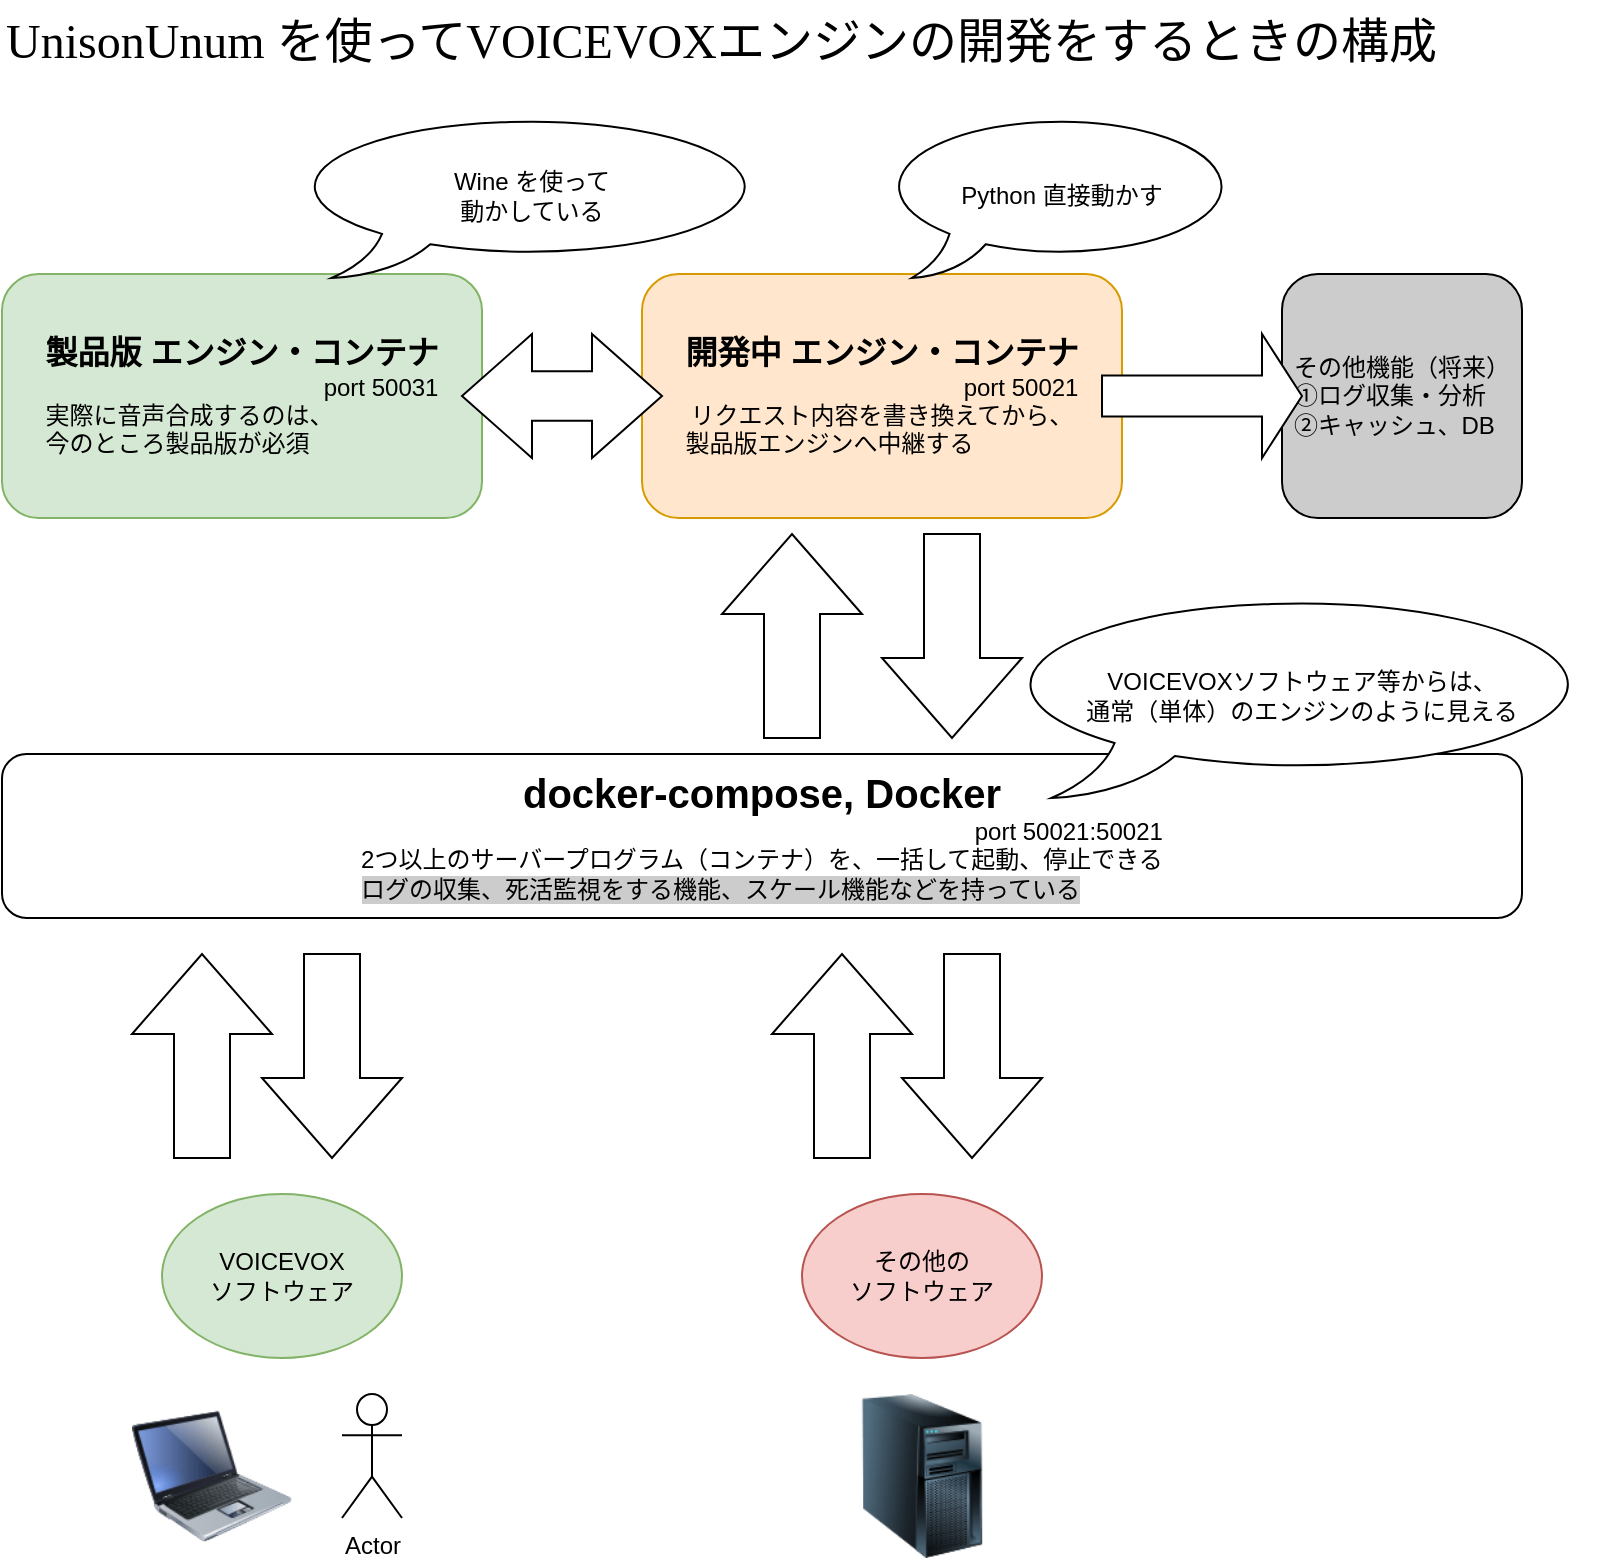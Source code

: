 <mxfile>
    <diagram id="WxivbMZN24qEHfG9E_W6" name="ページ1">
        <mxGraphModel dx="1277" dy="740" grid="1" gridSize="10" guides="1" tooltips="1" connect="1" arrows="1" fold="1" page="1" pageScale="1" pageWidth="1169" pageHeight="1654" background="#FFFFFF" math="0" shadow="0">
            <root>
                <mxCell id="0"/>
                <mxCell id="1" parent="0"/>
                <mxCell id="2" value="&lt;b&gt;&lt;font style=&quot;font-size: 16px&quot;&gt;製品版 エンジン・コンテナ&lt;/font&gt;&lt;/b&gt;&lt;br&gt;&lt;div style=&quot;text-align: right&quot;&gt;&lt;span&gt;port 50031&lt;/span&gt;&lt;/div&gt;&lt;div style=&quot;text-align: left&quot;&gt;&lt;span&gt;実際に音声合成するのは、&lt;/span&gt;&lt;/div&gt;&lt;div style=&quot;text-align: left&quot;&gt;&lt;span&gt;今のところ製品版が必須&lt;/span&gt;&lt;/div&gt;" style="rounded=1;whiteSpace=wrap;html=1;fillColor=#d5e8d4;strokeColor=#82b366;" vertex="1" parent="1">
                    <mxGeometry x="40" y="147" width="240" height="122" as="geometry"/>
                </mxCell>
                <mxCell id="3" value="&lt;b&gt;&lt;font style=&quot;font-size: 16px&quot;&gt;開発中 エンジン・コンテナ&lt;/font&gt;&lt;/b&gt;&lt;br&gt;&lt;div style=&quot;text-align: right&quot;&gt;&lt;span&gt;port 50021&lt;/span&gt;&lt;/div&gt;リクエスト内容を書き換えてから、&lt;br&gt;&lt;div style=&quot;text-align: left&quot;&gt;&lt;span&gt;製品版エンジンへ中継する&lt;/span&gt;&lt;/div&gt;" style="rounded=1;whiteSpace=wrap;html=1;fillColor=#ffe6cc;strokeColor=#d79b00;" vertex="1" parent="1">
                    <mxGeometry x="360" y="147" width="240" height="122" as="geometry"/>
                </mxCell>
                <mxCell id="4" value="その他機能（将来）&lt;br&gt;&lt;div style=&quot;text-align: left&quot;&gt;&lt;span&gt;①ログ収集・分析&lt;/span&gt;&lt;/div&gt;&lt;div style=&quot;text-align: left&quot;&gt;&lt;span&gt;②キャッシュ、DB&lt;/span&gt;&lt;/div&gt;" style="rounded=1;whiteSpace=wrap;html=1;fillColor=#CCCCCC;" vertex="1" parent="1">
                    <mxGeometry x="680" y="147" width="120" height="122" as="geometry"/>
                </mxCell>
                <mxCell id="5" value="&lt;font style=&quot;font-size: 20px&quot;&gt;&lt;b&gt;docker-compose, Docker&lt;/b&gt;&lt;/font&gt;&lt;br&gt;&lt;div style=&quot;text-align: right&quot;&gt;&lt;span&gt;port 50021:50021&lt;/span&gt;&lt;/div&gt;&lt;div style=&quot;text-align: left&quot;&gt;&lt;span&gt;2つ以上のサーバープログラム（コンテナ）を、一括して起動、停止できる&lt;/span&gt;&lt;/div&gt;&lt;div style=&quot;text-align: left&quot;&gt;&lt;span style=&quot;background-color: rgb(204 , 204 , 204)&quot;&gt;ログの収集、死活監視をする機能、スケール機能などを持っている&lt;/span&gt;&lt;/div&gt;" style="rounded=1;whiteSpace=wrap;html=1;" vertex="1" parent="1">
                    <mxGeometry x="40" y="387" width="760" height="82" as="geometry"/>
                </mxCell>
                <mxCell id="6" value="" style="image;html=1;image=img/lib/clip_art/computers/Laptop_128x128.png" vertex="1" parent="1">
                    <mxGeometry x="105" y="707" width="80" height="82" as="geometry"/>
                </mxCell>
                <mxCell id="7" value="" style="image;html=1;image=img/lib/clip_art/computers/Server_Tower_128x128.png" vertex="1" parent="1">
                    <mxGeometry x="460" y="707" width="80" height="82" as="geometry"/>
                </mxCell>
                <mxCell id="8" value="Actor" style="shape=umlActor;verticalLabelPosition=bottom;verticalAlign=top;html=1;outlineConnect=0;" vertex="1" parent="1">
                    <mxGeometry x="210" y="707" width="30" height="62" as="geometry"/>
                </mxCell>
                <mxCell id="9" value="VOICEVOX&lt;br&gt;ソフトウェア" style="ellipse;whiteSpace=wrap;html=1;fillColor=#d5e8d4;strokeColor=#82b366;" vertex="1" parent="1">
                    <mxGeometry x="120" y="607" width="120" height="82" as="geometry"/>
                </mxCell>
                <mxCell id="10" value="その他の&lt;br&gt;ソフトウェア" style="ellipse;whiteSpace=wrap;html=1;fillColor=#f8cecc;strokeColor=#b85450;" vertex="1" parent="1">
                    <mxGeometry x="440" y="607" width="120" height="82" as="geometry"/>
                </mxCell>
                <mxCell id="11" value="" style="html=1;shadow=0;dashed=0;align=center;verticalAlign=middle;shape=mxgraph.arrows2.arrow;dy=0.6;dx=40;direction=north;notch=0;" vertex="1" parent="1">
                    <mxGeometry x="425" y="487" width="70" height="102" as="geometry"/>
                </mxCell>
                <mxCell id="13" value="" style="html=1;shadow=0;dashed=0;align=center;verticalAlign=middle;shape=mxgraph.arrows2.arrow;dy=0.6;dx=40;direction=north;notch=0;" vertex="1" parent="1">
                    <mxGeometry x="105" y="487" width="70" height="102" as="geometry"/>
                </mxCell>
                <mxCell id="14" value="" style="html=1;shadow=0;dashed=0;align=center;verticalAlign=middle;shape=mxgraph.arrows2.arrow;dy=0.6;dx=40;direction=north;notch=0;" vertex="1" parent="1">
                    <mxGeometry x="400" y="277" width="70" height="102" as="geometry"/>
                </mxCell>
                <mxCell id="15" value="" style="html=1;shadow=0;dashed=0;align=center;verticalAlign=middle;shape=mxgraph.arrows2.arrow;dy=0.6;dx=40;direction=south;notch=0;" vertex="1" parent="1">
                    <mxGeometry x="480" y="277" width="70" height="102" as="geometry"/>
                </mxCell>
                <mxCell id="16" value="" style="html=1;shadow=0;dashed=0;align=center;verticalAlign=middle;shape=mxgraph.arrows2.arrow;dy=0.6;dx=40;direction=south;notch=0;" vertex="1" parent="1">
                    <mxGeometry x="170" y="487" width="70" height="102" as="geometry"/>
                </mxCell>
                <mxCell id="17" value="" style="html=1;shadow=0;dashed=0;align=center;verticalAlign=middle;shape=mxgraph.arrows2.arrow;dy=0.6;dx=40;direction=south;notch=0;" vertex="1" parent="1">
                    <mxGeometry x="490" y="487" width="70" height="102" as="geometry"/>
                </mxCell>
                <mxCell id="19" value="" style="html=1;shadow=0;dashed=0;align=center;verticalAlign=middle;shape=mxgraph.arrows2.arrow;dy=0.67;dx=20;notch=0;" vertex="1" parent="1">
                    <mxGeometry x="590" y="177" width="100" height="62" as="geometry"/>
                </mxCell>
                <mxCell id="20" value="" style="html=1;shadow=0;dashed=0;align=center;verticalAlign=middle;shape=mxgraph.arrows2.twoWayArrow;dy=0.6;dx=35;" vertex="1" parent="1">
                    <mxGeometry x="270" y="177" width="100" height="62" as="geometry"/>
                </mxCell>
                <mxCell id="21" value="VOICEVOXソフトウェア等からは、&lt;br&gt;通常（単体）のエンジンのように見える" style="whiteSpace=wrap;html=1;shape=mxgraph.basic.oval_callout" vertex="1" parent="1">
                    <mxGeometry x="540" y="307" width="300" height="102" as="geometry"/>
                </mxCell>
                <mxCell id="22" value="Wine を使って&lt;br&gt;動かしている" style="whiteSpace=wrap;html=1;shape=mxgraph.basic.oval_callout" vertex="1" parent="1">
                    <mxGeometry x="185" y="67" width="240" height="82" as="geometry"/>
                </mxCell>
                <mxCell id="23" value="Python 直接動かす" style="whiteSpace=wrap;html=1;shape=mxgraph.basic.oval_callout" vertex="1" parent="1">
                    <mxGeometry x="480" y="67" width="180" height="82" as="geometry"/>
                </mxCell>
                <mxCell id="30" value="&lt;font style=&quot;font-size: 24px&quot; face=&quot;Times New Roman&quot;&gt;UnisonUnum を使ってVOICEVOXエンジンの開発をするときの構成&lt;/font&gt;" style="text;whiteSpace=wrap;html=1;" vertex="1" parent="1">
                    <mxGeometry x="40" y="10" width="760" height="30" as="geometry"/>
                </mxCell>
            </root>
        </mxGraphModel>
    </diagram>
</mxfile>